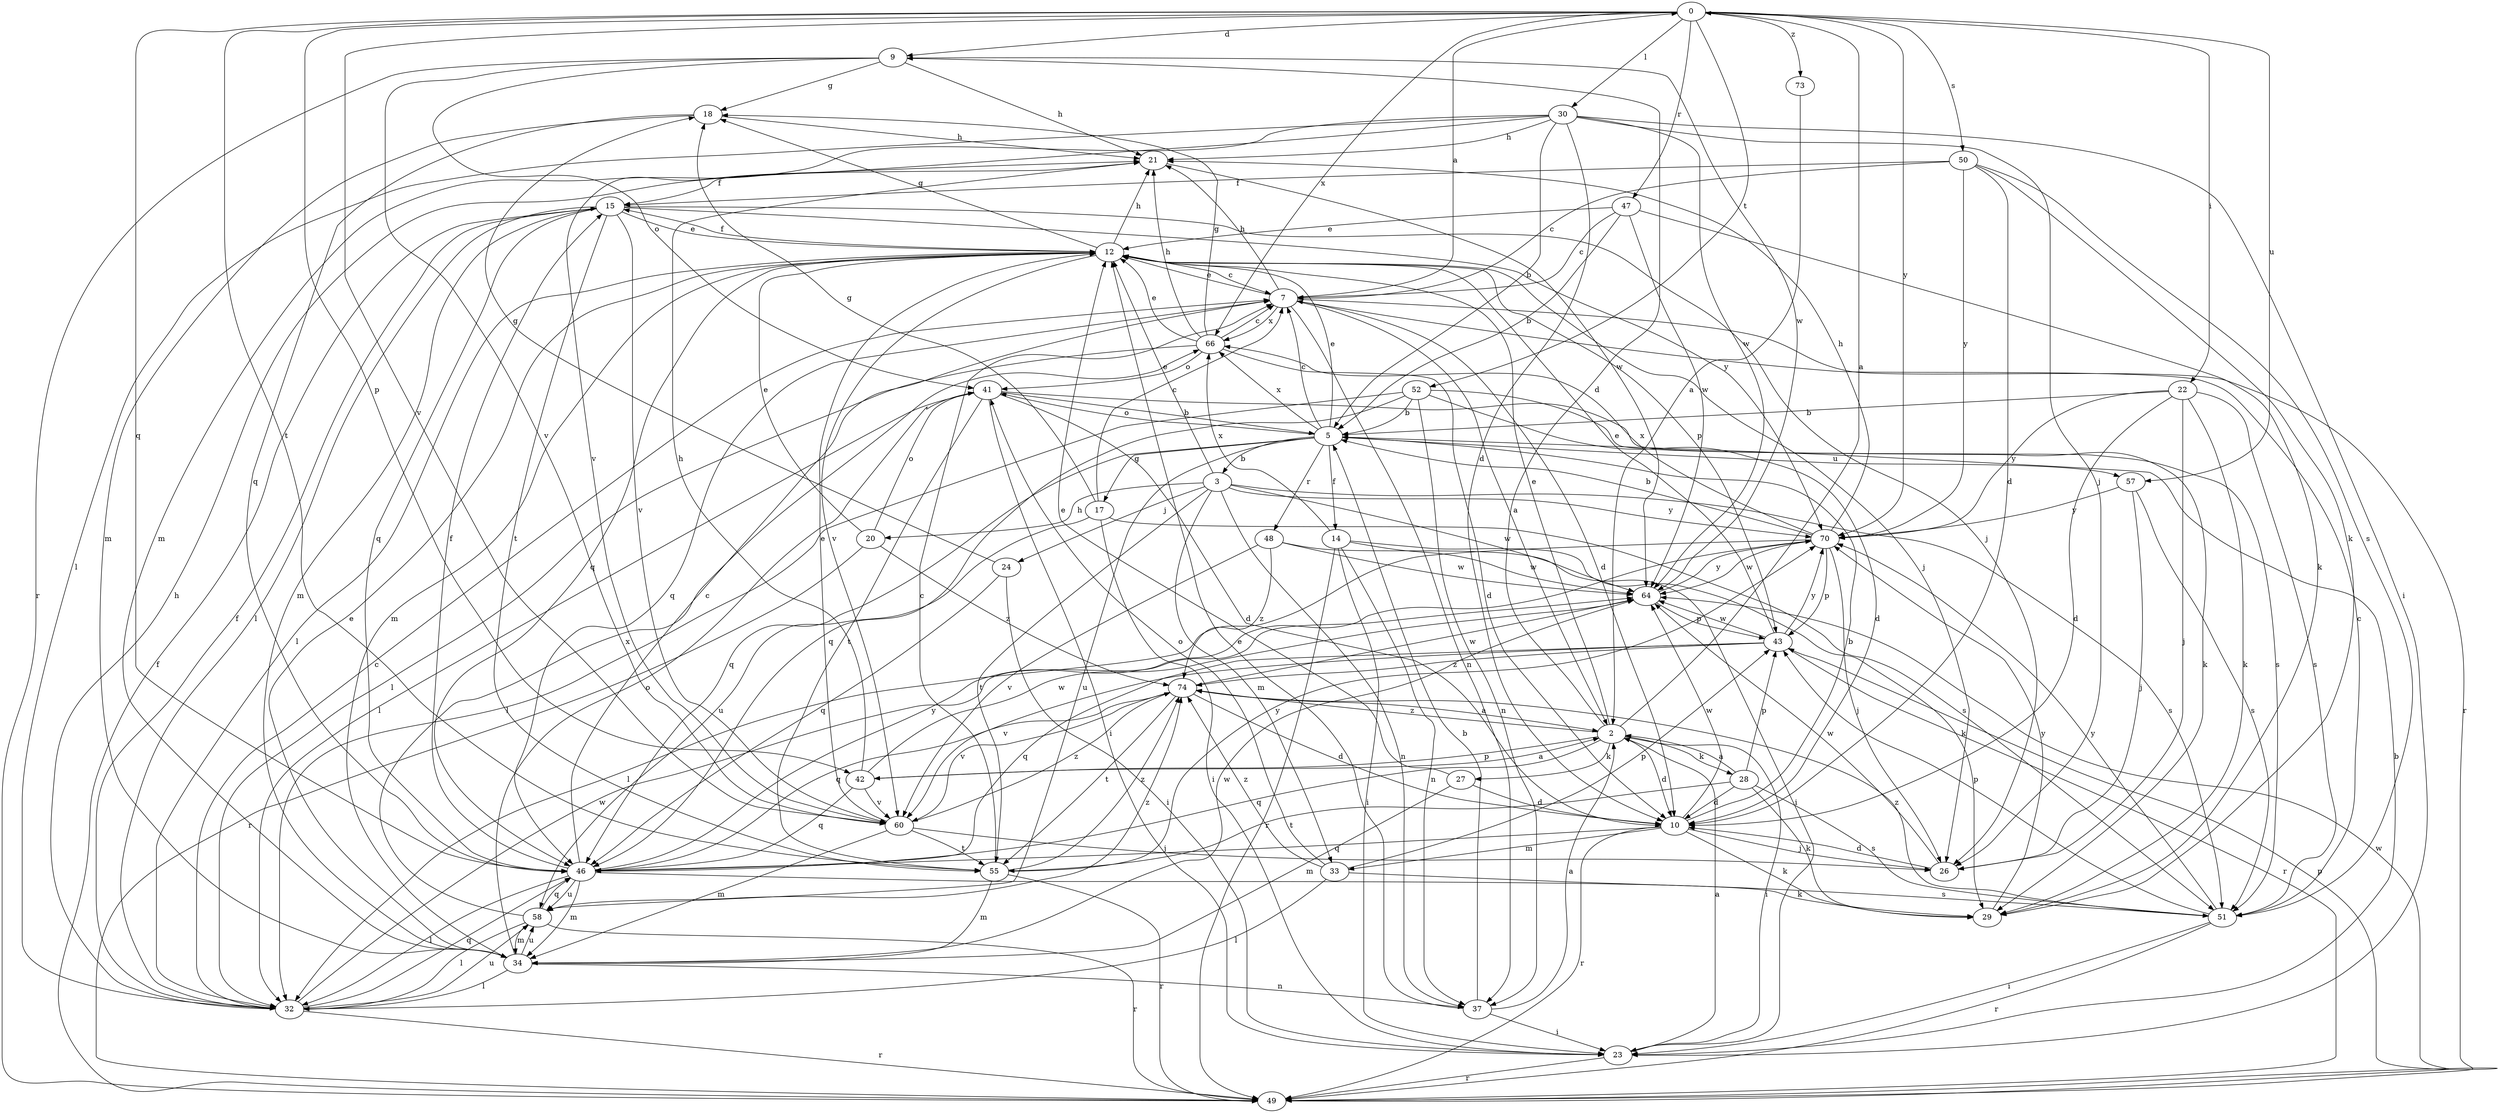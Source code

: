 strict digraph  {
0;
2;
3;
5;
7;
9;
10;
12;
14;
15;
17;
18;
20;
21;
22;
23;
24;
26;
27;
28;
29;
30;
32;
33;
34;
37;
41;
42;
43;
46;
47;
48;
49;
50;
51;
52;
55;
57;
58;
60;
64;
66;
70;
73;
74;
0 -> 9  [label=d];
0 -> 22  [label=i];
0 -> 30  [label=l];
0 -> 42  [label=p];
0 -> 46  [label=q];
0 -> 47  [label=r];
0 -> 50  [label=s];
0 -> 52  [label=t];
0 -> 55  [label=t];
0 -> 57  [label=u];
0 -> 60  [label=v];
0 -> 66  [label=x];
0 -> 70  [label=y];
0 -> 73  [label=z];
2 -> 0  [label=a];
2 -> 9  [label=d];
2 -> 10  [label=d];
2 -> 12  [label=e];
2 -> 23  [label=i];
2 -> 27  [label=k];
2 -> 28  [label=k];
2 -> 42  [label=p];
2 -> 46  [label=q];
2 -> 74  [label=z];
3 -> 12  [label=e];
3 -> 20  [label=h];
3 -> 24  [label=j];
3 -> 33  [label=m];
3 -> 37  [label=n];
3 -> 51  [label=s];
3 -> 55  [label=t];
3 -> 64  [label=w];
3 -> 70  [label=y];
5 -> 3  [label=b];
5 -> 7  [label=c];
5 -> 12  [label=e];
5 -> 14  [label=f];
5 -> 17  [label=g];
5 -> 41  [label=o];
5 -> 46  [label=q];
5 -> 48  [label=r];
5 -> 57  [label=u];
5 -> 58  [label=u];
5 -> 66  [label=x];
7 -> 0  [label=a];
7 -> 2  [label=a];
7 -> 10  [label=d];
7 -> 12  [label=e];
7 -> 21  [label=h];
7 -> 37  [label=n];
7 -> 46  [label=q];
7 -> 49  [label=r];
7 -> 66  [label=x];
9 -> 18  [label=g];
9 -> 21  [label=h];
9 -> 41  [label=o];
9 -> 49  [label=r];
9 -> 60  [label=v];
9 -> 64  [label=w];
10 -> 5  [label=b];
10 -> 26  [label=j];
10 -> 29  [label=k];
10 -> 33  [label=m];
10 -> 46  [label=q];
10 -> 49  [label=r];
10 -> 64  [label=w];
12 -> 7  [label=c];
12 -> 15  [label=f];
12 -> 18  [label=g];
12 -> 21  [label=h];
12 -> 26  [label=j];
12 -> 32  [label=l];
12 -> 34  [label=m];
12 -> 43  [label=p];
12 -> 46  [label=q];
12 -> 60  [label=v];
14 -> 23  [label=i];
14 -> 29  [label=k];
14 -> 37  [label=n];
14 -> 49  [label=r];
14 -> 64  [label=w];
14 -> 66  [label=x];
15 -> 12  [label=e];
15 -> 26  [label=j];
15 -> 32  [label=l];
15 -> 34  [label=m];
15 -> 46  [label=q];
15 -> 55  [label=t];
15 -> 60  [label=v];
15 -> 70  [label=y];
17 -> 7  [label=c];
17 -> 18  [label=g];
17 -> 23  [label=i];
17 -> 51  [label=s];
17 -> 58  [label=u];
18 -> 21  [label=h];
18 -> 34  [label=m];
18 -> 46  [label=q];
20 -> 12  [label=e];
20 -> 41  [label=o];
20 -> 49  [label=r];
20 -> 74  [label=z];
21 -> 15  [label=f];
21 -> 64  [label=w];
22 -> 5  [label=b];
22 -> 10  [label=d];
22 -> 26  [label=j];
22 -> 29  [label=k];
22 -> 51  [label=s];
22 -> 70  [label=y];
23 -> 2  [label=a];
23 -> 5  [label=b];
23 -> 49  [label=r];
24 -> 18  [label=g];
24 -> 23  [label=i];
24 -> 46  [label=q];
26 -> 10  [label=d];
26 -> 64  [label=w];
27 -> 10  [label=d];
27 -> 12  [label=e];
27 -> 34  [label=m];
28 -> 2  [label=a];
28 -> 10  [label=d];
28 -> 29  [label=k];
28 -> 43  [label=p];
28 -> 51  [label=s];
28 -> 55  [label=t];
29 -> 70  [label=y];
30 -> 5  [label=b];
30 -> 10  [label=d];
30 -> 21  [label=h];
30 -> 23  [label=i];
30 -> 26  [label=j];
30 -> 32  [label=l];
30 -> 34  [label=m];
30 -> 60  [label=v];
30 -> 64  [label=w];
32 -> 7  [label=c];
32 -> 15  [label=f];
32 -> 21  [label=h];
32 -> 46  [label=q];
32 -> 49  [label=r];
32 -> 58  [label=u];
32 -> 64  [label=w];
33 -> 32  [label=l];
33 -> 41  [label=o];
33 -> 43  [label=p];
33 -> 51  [label=s];
33 -> 74  [label=z];
34 -> 12  [label=e];
34 -> 32  [label=l];
34 -> 37  [label=n];
34 -> 41  [label=o];
34 -> 58  [label=u];
34 -> 64  [label=w];
37 -> 2  [label=a];
37 -> 5  [label=b];
37 -> 12  [label=e];
37 -> 23  [label=i];
41 -> 5  [label=b];
41 -> 10  [label=d];
41 -> 23  [label=i];
41 -> 32  [label=l];
41 -> 51  [label=s];
41 -> 55  [label=t];
42 -> 2  [label=a];
42 -> 21  [label=h];
42 -> 46  [label=q];
42 -> 60  [label=v];
42 -> 64  [label=w];
43 -> 12  [label=e];
43 -> 46  [label=q];
43 -> 49  [label=r];
43 -> 60  [label=v];
43 -> 64  [label=w];
43 -> 70  [label=y];
43 -> 74  [label=z];
46 -> 7  [label=c];
46 -> 15  [label=f];
46 -> 29  [label=k];
46 -> 32  [label=l];
46 -> 34  [label=m];
46 -> 58  [label=u];
46 -> 70  [label=y];
47 -> 5  [label=b];
47 -> 7  [label=c];
47 -> 12  [label=e];
47 -> 29  [label=k];
47 -> 64  [label=w];
48 -> 23  [label=i];
48 -> 60  [label=v];
48 -> 64  [label=w];
48 -> 74  [label=z];
49 -> 15  [label=f];
49 -> 43  [label=p];
49 -> 64  [label=w];
50 -> 7  [label=c];
50 -> 10  [label=d];
50 -> 15  [label=f];
50 -> 29  [label=k];
50 -> 51  [label=s];
50 -> 70  [label=y];
51 -> 7  [label=c];
51 -> 23  [label=i];
51 -> 43  [label=p];
51 -> 49  [label=r];
51 -> 70  [label=y];
51 -> 74  [label=z];
52 -> 5  [label=b];
52 -> 10  [label=d];
52 -> 29  [label=k];
52 -> 32  [label=l];
52 -> 37  [label=n];
52 -> 46  [label=q];
55 -> 7  [label=c];
55 -> 34  [label=m];
55 -> 49  [label=r];
55 -> 70  [label=y];
55 -> 74  [label=z];
57 -> 26  [label=j];
57 -> 51  [label=s];
57 -> 70  [label=y];
58 -> 32  [label=l];
58 -> 34  [label=m];
58 -> 46  [label=q];
58 -> 49  [label=r];
58 -> 66  [label=x];
58 -> 74  [label=z];
60 -> 12  [label=e];
60 -> 26  [label=j];
60 -> 34  [label=m];
60 -> 55  [label=t];
60 -> 74  [label=z];
64 -> 43  [label=p];
64 -> 70  [label=y];
66 -> 7  [label=c];
66 -> 10  [label=d];
66 -> 12  [label=e];
66 -> 18  [label=g];
66 -> 21  [label=h];
66 -> 32  [label=l];
66 -> 41  [label=o];
70 -> 5  [label=b];
70 -> 21  [label=h];
70 -> 26  [label=j];
70 -> 32  [label=l];
70 -> 43  [label=p];
70 -> 64  [label=w];
70 -> 66  [label=x];
73 -> 2  [label=a];
74 -> 2  [label=a];
74 -> 10  [label=d];
74 -> 46  [label=q];
74 -> 55  [label=t];
74 -> 60  [label=v];
74 -> 64  [label=w];
}
